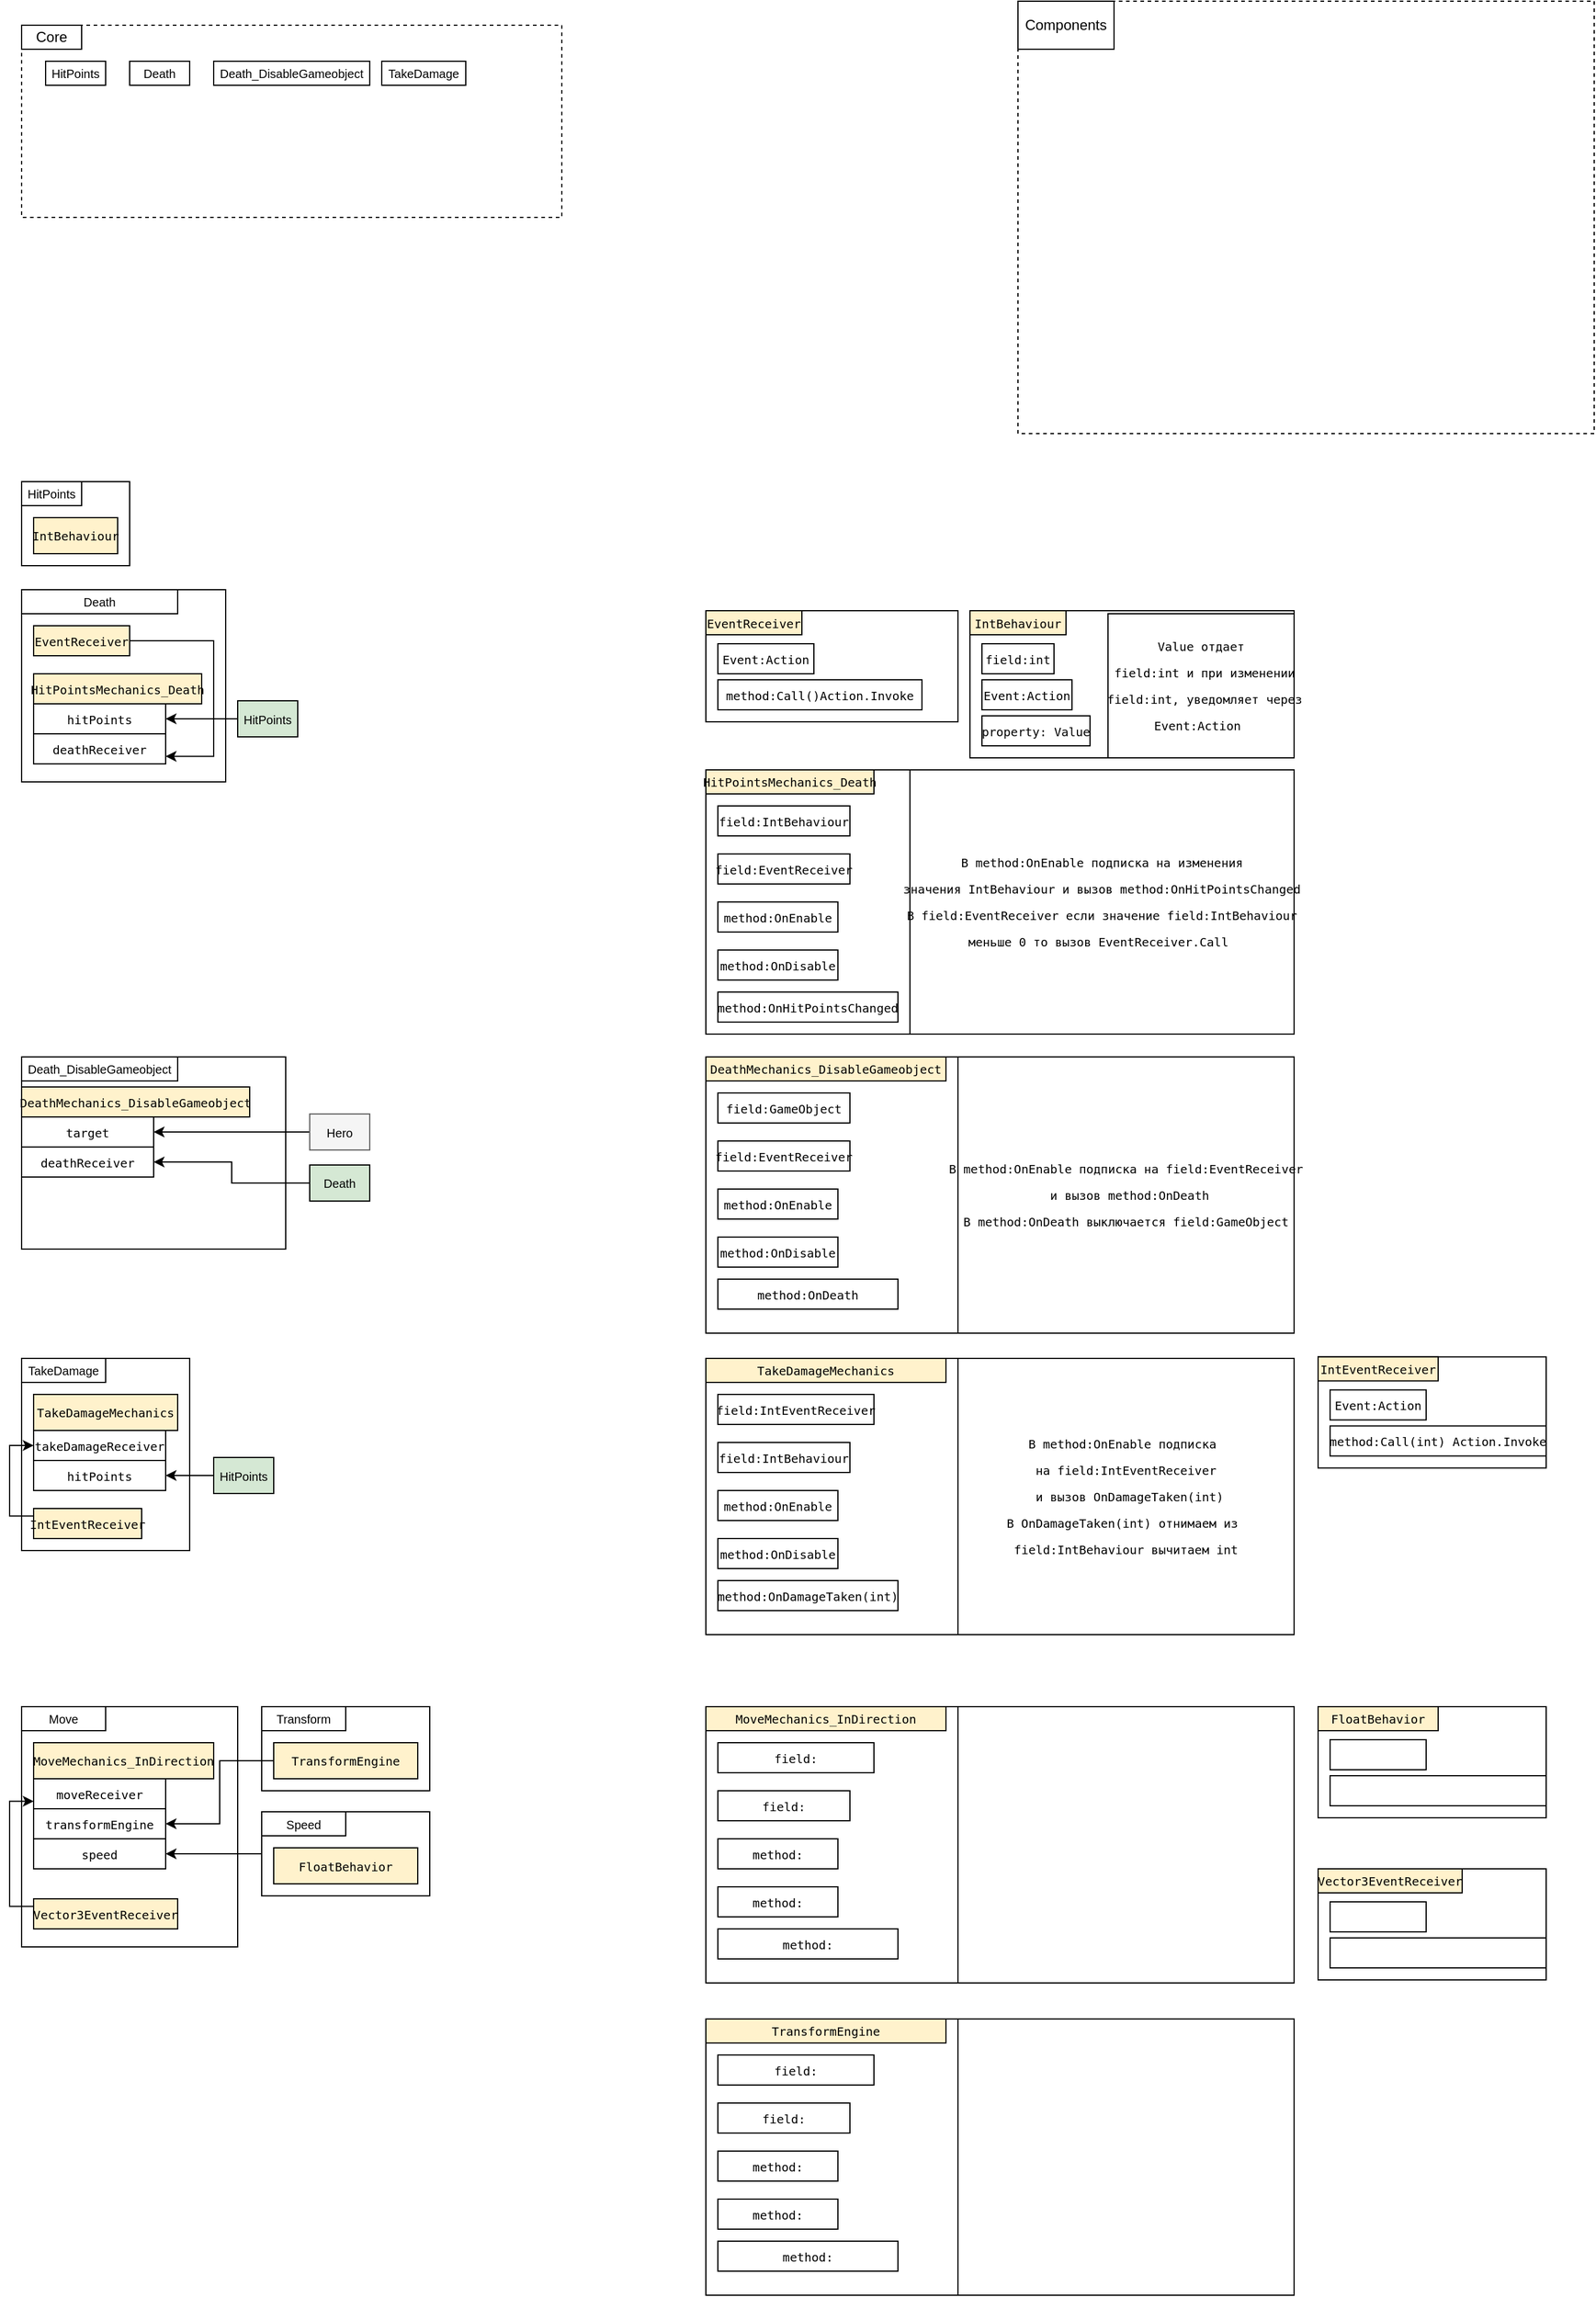 <mxfile version="20.6.2" type="github">
  <diagram id="COCgU2y_MPERz97JsO5c" name="Страница 1">
    <mxGraphModel dx="1422" dy="762" grid="1" gridSize="10" guides="1" tooltips="1" connect="1" arrows="1" fold="1" page="1" pageScale="1" pageWidth="827" pageHeight="1169" math="0" shadow="0">
      <root>
        <mxCell id="0" />
        <mxCell id="1" parent="0" />
        <mxCell id="kXSp-0wj3QZkAN32-yHx-2" value="" style="rounded=0;whiteSpace=wrap;html=1;fillColor=none;fontColor=#000000;strokeColor=#000000;dashed=1;labelBackgroundColor=#;" parent="1" vertex="1">
          <mxGeometry x="80" y="80" width="450" height="160" as="geometry" />
        </mxCell>
        <mxCell id="kXSp-0wj3QZkAN32-yHx-3" value="Core" style="text;html=1;strokeColor=#000000;fillColor=none;align=center;verticalAlign=middle;whiteSpace=wrap;rounded=0;fontColor=#000000;labelBackgroundColor=#;" parent="1" vertex="1">
          <mxGeometry x="80" y="80" width="50" height="20" as="geometry" />
        </mxCell>
        <mxCell id="kXSp-0wj3QZkAN32-yHx-14" value="" style="rounded=0;whiteSpace=wrap;html=1;fillColor=none;fontColor=#000000;strokeColor=#000000;dashed=1;labelBackgroundColor=#;" parent="1" vertex="1">
          <mxGeometry x="910" y="60" width="480" height="360" as="geometry" />
        </mxCell>
        <mxCell id="kXSp-0wj3QZkAN32-yHx-15" value="Components" style="text;html=1;strokeColor=#000000;fillColor=none;align=center;verticalAlign=middle;whiteSpace=wrap;rounded=0;fontColor=#000000;labelBackgroundColor=#;" parent="1" vertex="1">
          <mxGeometry x="910" y="60" width="80" height="40" as="geometry" />
        </mxCell>
        <mxCell id="kXSp-0wj3QZkAN32-yHx-43" value="" style="rounded=0;whiteSpace=wrap;html=1;strokeColor=#000000;fontSize=10;fillColor=none;fontColor=#000000;labelBackgroundColor=#;" parent="1" vertex="1">
          <mxGeometry x="80" y="460" width="90" height="70" as="geometry" />
        </mxCell>
        <mxCell id="kXSp-0wj3QZkAN32-yHx-46" value="HitPoints" style="rounded=0;whiteSpace=wrap;html=1;strokeColor=#000000;fontSize=10;fillColor=none;fontColor=#000000;labelBackgroundColor=#;" parent="1" vertex="1">
          <mxGeometry x="80" y="460" width="50" height="20" as="geometry" />
        </mxCell>
        <mxCell id="kXSp-0wj3QZkAN32-yHx-49" value="&lt;pre style=&quot;font-family: Consolas, monospace;&quot;&gt;IntBehaviour&lt;/pre&gt;" style="rounded=0;whiteSpace=wrap;html=1;strokeColor=#000000;fontSize=10;fillColor=#fff2cc;labelBackgroundColor=#;fontColor=#000000;" parent="1" vertex="1">
          <mxGeometry x="90" y="490" width="70" height="30" as="geometry" />
        </mxCell>
        <mxCell id="kXSp-0wj3QZkAN32-yHx-70" value="" style="rounded=0;whiteSpace=wrap;html=1;strokeColor=#000000;fontSize=10;fillColor=none;fontColor=#000000;labelBackgroundColor=#;" parent="1" vertex="1">
          <mxGeometry x="650" y="700" width="490" height="220" as="geometry" />
        </mxCell>
        <mxCell id="kXSp-0wj3QZkAN32-yHx-71" value="&lt;pre style=&quot;font-family: Consolas, monospace;&quot;&gt;HitPointsMechanics_Death&lt;/pre&gt;" style="rounded=0;whiteSpace=wrap;html=1;strokeColor=#000000;fontSize=10;fillColor=#fff2cc;labelBackgroundColor=#;fontColor=#000000;" parent="1" vertex="1">
          <mxGeometry x="650" y="700" width="140" height="20" as="geometry" />
        </mxCell>
        <mxCell id="kXSp-0wj3QZkAN32-yHx-72" style="edgeStyle=orthogonalEdgeStyle;rounded=0;orthogonalLoop=1;jettySize=auto;html=1;exitX=1;exitY=0.5;exitDx=0;exitDy=0;fontSize=10;" parent="1" edge="1">
          <mxGeometry relative="1" as="geometry">
            <mxPoint x="170" y="605" as="sourcePoint" />
          </mxGeometry>
        </mxCell>
        <mxCell id="kXSp-0wj3QZkAN32-yHx-79" style="edgeStyle=orthogonalEdgeStyle;rounded=0;orthogonalLoop=1;jettySize=auto;html=1;exitX=1;exitY=0.75;exitDx=0;exitDy=0;entryX=-0.03;entryY=0.67;entryDx=0;entryDy=0;entryPerimeter=0;fontSize=10;" parent="1" edge="1">
          <mxGeometry relative="1" as="geometry">
            <mxPoint x="170" y="612.5" as="sourcePoint" />
          </mxGeometry>
        </mxCell>
        <mxCell id="kXSp-0wj3QZkAN32-yHx-81" value="&lt;pre style=&quot;font-family: Consolas, monospace;&quot;&gt;&lt;pre style=&quot;font-family: Consolas, monospace;&quot;&gt;field:IntBehaviour&lt;/pre&gt;&lt;/pre&gt;" style="rounded=0;whiteSpace=wrap;html=1;strokeColor=#000000;fontSize=10;fillColor=none;fontColor=#000000;labelBackgroundColor=#;" parent="1" vertex="1">
          <mxGeometry x="660" y="730" width="110" height="25" as="geometry" />
        </mxCell>
        <mxCell id="kXSp-0wj3QZkAN32-yHx-83" value="&lt;pre style=&quot;font-family: Consolas, monospace;&quot;&gt;&lt;pre style=&quot;font-family: Consolas, monospace;&quot;&gt;field:EventReceiver&lt;/pre&gt;&lt;/pre&gt;" style="rounded=0;whiteSpace=wrap;html=1;strokeColor=#000000;fontSize=10;fillColor=none;fontColor=#000000;labelBackgroundColor=#;" parent="1" vertex="1">
          <mxGeometry x="660" y="770" width="110" height="25" as="geometry" />
        </mxCell>
        <mxCell id="kXSp-0wj3QZkAN32-yHx-191" style="edgeStyle=orthogonalEdgeStyle;rounded=0;orthogonalLoop=1;jettySize=auto;html=1;exitX=0;exitY=0.5;exitDx=0;exitDy=0;entryX=1;entryY=0.5;entryDx=0;entryDy=0;labelBackgroundColor=#;fontSize=10;fontColor=#000000;strokeColor=#000000;" parent="1" source="kXSp-0wj3QZkAN32-yHx-86" target="kXSp-0wj3QZkAN32-yHx-189" edge="1">
          <mxGeometry relative="1" as="geometry" />
        </mxCell>
        <mxCell id="kXSp-0wj3QZkAN32-yHx-86" value="&lt;pre style=&quot;font-family: Consolas, monospace;&quot;&gt;&lt;pre style=&quot;font-family: Consolas, monospace;&quot;&gt;&lt;span style=&quot;font-family: Helvetica;&quot;&gt;HitPoints&lt;/span&gt;&lt;br&gt;&lt;/pre&gt;&lt;/pre&gt;" style="rounded=0;whiteSpace=wrap;html=1;strokeColor=#000000;fontSize=10;fillColor=#d5e8d4;labelBackgroundColor=#;fontColor=#000000;" parent="1" vertex="1">
          <mxGeometry x="260" y="642.5" width="50" height="30" as="geometry" />
        </mxCell>
        <mxCell id="kXSp-0wj3QZkAN32-yHx-89" value="&lt;pre style=&quot;font-family: Consolas, monospace;&quot;&gt;&lt;pre style=&quot;font-family: Consolas, monospace;&quot;&gt;&lt;span style=&quot;&quot;&gt;method:&lt;/span&gt;OnHitPointsChanged&lt;/pre&gt;&lt;/pre&gt;" style="rounded=0;whiteSpace=wrap;html=1;strokeColor=#000000;fontSize=10;fillColor=none;fontColor=#000000;labelBackgroundColor=#;" parent="1" vertex="1">
          <mxGeometry x="660" y="885" width="150" height="25" as="geometry" />
        </mxCell>
        <mxCell id="kXSp-0wj3QZkAN32-yHx-108" value="" style="rounded=0;whiteSpace=wrap;html=1;strokeColor=#000000;fontSize=10;fillColor=none;fontColor=#000000;labelBackgroundColor=#;" parent="1" vertex="1">
          <mxGeometry x="80" y="550" width="170" height="160" as="geometry" />
        </mxCell>
        <mxCell id="kXSp-0wj3QZkAN32-yHx-109" value="Death" style="rounded=0;whiteSpace=wrap;html=1;strokeColor=#000000;fontSize=10;fillColor=none;fontColor=#000000;labelBackgroundColor=#;" parent="1" vertex="1">
          <mxGeometry x="80" y="550" width="130" height="20" as="geometry" />
        </mxCell>
        <mxCell id="kXSp-0wj3QZkAN32-yHx-121" value="&lt;pre style=&quot;font-family: Consolas, monospace;&quot;&gt;&lt;pre style=&quot;font-family: Consolas, monospace;&quot;&gt;method:&lt;span style=&quot;&quot;&gt;OnDisable&lt;/span&gt;&lt;/pre&gt;&lt;/pre&gt;" style="rounded=0;whiteSpace=wrap;html=1;strokeColor=#000000;fontSize=10;fillColor=none;fontColor=#000000;labelBackgroundColor=#;" parent="1" vertex="1">
          <mxGeometry x="660" y="850" width="100" height="25" as="geometry" />
        </mxCell>
        <mxCell id="kXSp-0wj3QZkAN32-yHx-132" value="" style="rounded=0;whiteSpace=wrap;html=1;strokeColor=#000000;fontSize=10;fillColor=none;fontColor=#000000;labelBackgroundColor=#;" parent="1" vertex="1">
          <mxGeometry x="650" y="567.5" width="210" height="92.5" as="geometry" />
        </mxCell>
        <mxCell id="kXSp-0wj3QZkAN32-yHx-133" value="&lt;pre style=&quot;font-family: Consolas, monospace;&quot;&gt;EventReceiver&lt;/pre&gt;" style="rounded=0;whiteSpace=wrap;html=1;strokeColor=#000000;fontSize=10;fillColor=#fff2cc;labelBackgroundColor=#;fontColor=#000000;" parent="1" vertex="1">
          <mxGeometry x="650" y="567.5" width="80" height="20" as="geometry" />
        </mxCell>
        <mxCell id="kXSp-0wj3QZkAN32-yHx-135" value="&lt;pre style=&quot;font-family: Consolas, monospace;&quot;&gt;&lt;pre style=&quot;font-family: Consolas, monospace;&quot;&gt;&lt;span style=&quot;&quot;&gt;Event:&lt;/span&gt;Action&lt;/pre&gt;&lt;/pre&gt;" style="rounded=0;whiteSpace=wrap;html=1;strokeColor=#000000;fontSize=10;fillColor=none;fontColor=#000000;labelBackgroundColor=#;" parent="1" vertex="1">
          <mxGeometry x="660" y="595" width="80" height="25" as="geometry" />
        </mxCell>
        <mxCell id="kXSp-0wj3QZkAN32-yHx-136" value="&lt;pre style=&quot;font-family: Consolas, monospace;&quot;&gt;&lt;pre style=&quot;font-family: Consolas, monospace;&quot;&gt;method:Call()Action.Invoke&lt;/pre&gt;&lt;/pre&gt;" style="rounded=0;whiteSpace=wrap;html=1;strokeColor=#000000;fontSize=10;fillColor=none;fontColor=#000000;labelBackgroundColor=#;" parent="1" vertex="1">
          <mxGeometry x="660" y="625" width="170" height="25" as="geometry" />
        </mxCell>
        <mxCell id="kXSp-0wj3QZkAN32-yHx-137" value="" style="rounded=0;whiteSpace=wrap;html=1;strokeColor=#000000;fontSize=10;fillColor=none;fontColor=#000000;labelBackgroundColor=#;" parent="1" vertex="1">
          <mxGeometry x="870" y="567.5" width="270" height="122.5" as="geometry" />
        </mxCell>
        <mxCell id="kXSp-0wj3QZkAN32-yHx-138" value="&lt;pre style=&quot;font-family: Consolas, monospace;&quot;&gt;IntBehaviour&lt;/pre&gt;" style="rounded=0;whiteSpace=wrap;html=1;strokeColor=#000000;fontSize=10;fillColor=#fff2cc;labelBackgroundColor=#;fontColor=#000000;" parent="1" vertex="1">
          <mxGeometry x="870" y="567.5" width="80" height="20" as="geometry" />
        </mxCell>
        <mxCell id="kXSp-0wj3QZkAN32-yHx-139" value="&lt;pre style=&quot;font-family: Consolas, monospace;&quot;&gt;&lt;pre style=&quot;font-family: Consolas, monospace;&quot;&gt;&lt;pre style=&quot;font-family: Consolas, monospace;&quot;&gt;field:&lt;span style=&quot;&quot;&gt;int&lt;/span&gt;&lt;/pre&gt;&lt;/pre&gt;&lt;/pre&gt;" style="rounded=0;whiteSpace=wrap;html=1;strokeColor=#000000;fontSize=10;fillColor=none;fontColor=#000000;labelBackgroundColor=#;" parent="1" vertex="1">
          <mxGeometry x="880" y="595" width="60" height="25" as="geometry" />
        </mxCell>
        <mxCell id="kXSp-0wj3QZkAN32-yHx-140" value="&lt;pre style=&quot;font-family: Consolas, monospace;&quot;&gt;&lt;pre style=&quot;font-family: Consolas, monospace;&quot;&gt;&lt;pre style=&quot;font-family: Consolas, monospace;&quot;&gt;Event:Action&lt;/pre&gt;&lt;/pre&gt;&lt;/pre&gt;" style="rounded=0;whiteSpace=wrap;html=1;strokeColor=#000000;fontSize=10;fillColor=none;fontColor=#000000;labelBackgroundColor=#;" parent="1" vertex="1">
          <mxGeometry x="880" y="625" width="75" height="25" as="geometry" />
        </mxCell>
        <mxCell id="kXSp-0wj3QZkAN32-yHx-141" value="&lt;pre style=&quot;font-family: Consolas, monospace;&quot;&gt;&lt;pre style=&quot;font-family: Consolas, monospace;&quot;&gt;&lt;pre style=&quot;font-family: Consolas, monospace;&quot;&gt;&lt;pre style=&quot;font-family: Consolas, monospace;&quot;&gt;&lt;span style=&quot;&quot;&gt;property: &lt;/span&gt;Value&lt;/pre&gt;&lt;/pre&gt;&lt;/pre&gt;&lt;/pre&gt;" style="rounded=0;whiteSpace=wrap;html=1;strokeColor=#000000;fontSize=10;fillColor=none;fontColor=#000000;labelBackgroundColor=#;" parent="1" vertex="1">
          <mxGeometry x="880" y="655" width="90" height="25" as="geometry" />
        </mxCell>
        <mxCell id="kXSp-0wj3QZkAN32-yHx-192" style="edgeStyle=orthogonalEdgeStyle;rounded=0;orthogonalLoop=1;jettySize=auto;html=1;exitX=1;exitY=0.5;exitDx=0;exitDy=0;entryX=1;entryY=0.75;entryDx=0;entryDy=0;labelBackgroundColor=#;fontSize=10;fontColor=#000000;strokeColor=#000000;" parent="1" source="kXSp-0wj3QZkAN32-yHx-161" target="kXSp-0wj3QZkAN32-yHx-190" edge="1">
          <mxGeometry relative="1" as="geometry">
            <Array as="points">
              <mxPoint x="240" y="593" />
              <mxPoint x="240" y="689" />
            </Array>
          </mxGeometry>
        </mxCell>
        <mxCell id="kXSp-0wj3QZkAN32-yHx-161" value="&lt;pre style=&quot;font-family: Consolas, monospace;&quot;&gt;&lt;pre style=&quot;font-family: Consolas, monospace;&quot;&gt;EventReceiver&lt;/pre&gt;&lt;/pre&gt;" style="rounded=0;whiteSpace=wrap;html=1;strokeColor=#000000;fontSize=10;fillColor=#fff2cc;labelBackgroundColor=#;fontColor=#000000;" parent="1" vertex="1">
          <mxGeometry x="90" y="580" width="80" height="25" as="geometry" />
        </mxCell>
        <mxCell id="kXSp-0wj3QZkAN32-yHx-174" value="&lt;pre style=&quot;font-family: Consolas, monospace;&quot;&gt;&lt;pre style=&quot;font-family: Consolas, monospace;&quot;&gt;method:&lt;span style=&quot;&quot;&gt;OnEnable&lt;/span&gt;&lt;/pre&gt;&lt;/pre&gt;" style="rounded=0;whiteSpace=wrap;html=1;strokeColor=#000000;fontSize=10;fillColor=none;fontColor=#000000;labelBackgroundColor=#;" parent="1" vertex="1">
          <mxGeometry x="660" y="810" width="100" height="25" as="geometry" />
        </mxCell>
        <mxCell id="kXSp-0wj3QZkAN32-yHx-176" value="HitPoints" style="rounded=0;whiteSpace=wrap;html=1;strokeColor=#000000;fontSize=10;fillColor=none;fontColor=#000000;labelBackgroundColor=#;" parent="1" vertex="1">
          <mxGeometry x="100" y="110" width="50" height="20" as="geometry" />
        </mxCell>
        <mxCell id="kXSp-0wj3QZkAN32-yHx-188" value="&lt;pre style=&quot;font-family: Consolas, monospace;&quot;&gt;&lt;pre style=&quot;font-family: Consolas, monospace;&quot;&gt;HitPointsMechanics_Death&lt;/pre&gt;&lt;/pre&gt;" style="rounded=0;whiteSpace=wrap;html=1;strokeColor=#000000;fontSize=10;fillColor=#fff2cc;labelBackgroundColor=#;fontColor=#000000;" parent="1" vertex="1">
          <mxGeometry x="90" y="620" width="140" height="25" as="geometry" />
        </mxCell>
        <mxCell id="kXSp-0wj3QZkAN32-yHx-189" value="&lt;pre style=&quot;font-family: Consolas, monospace;&quot;&gt;&lt;pre style=&quot;font-family: Consolas, monospace;&quot;&gt;&lt;pre style=&quot;font-family: Consolas, monospace;&quot;&gt;&lt;span style=&quot;&quot;&gt;hitPoints&lt;/span&gt;&lt;/pre&gt;&lt;/pre&gt;&lt;/pre&gt;" style="rounded=0;whiteSpace=wrap;html=1;strokeColor=#000000;fontSize=10;fillColor=none;fontColor=#000000;labelBackgroundColor=#;" parent="1" vertex="1">
          <mxGeometry x="90" y="645" width="110" height="25" as="geometry" />
        </mxCell>
        <mxCell id="kXSp-0wj3QZkAN32-yHx-190" value="&lt;pre style=&quot;font-family: Consolas, monospace;&quot;&gt;&lt;pre style=&quot;font-family: Consolas, monospace;&quot;&gt;&lt;pre style=&quot;font-family: Consolas, monospace;&quot;&gt;deathReceiver&lt;/pre&gt;&lt;/pre&gt;&lt;/pre&gt;" style="rounded=0;whiteSpace=wrap;html=1;strokeColor=#000000;fontSize=10;fillColor=none;fontColor=#000000;labelBackgroundColor=#;" parent="1" vertex="1">
          <mxGeometry x="90" y="670" width="110" height="25" as="geometry" />
        </mxCell>
        <mxCell id="kXSp-0wj3QZkAN32-yHx-195" value="" style="rounded=0;whiteSpace=wrap;html=1;strokeColor=#000000;fontSize=10;fillColor=none;fontColor=#000000;labelBackgroundColor=#;" parent="1" vertex="1">
          <mxGeometry x="650" y="939" width="490" height="230" as="geometry" />
        </mxCell>
        <mxCell id="kXSp-0wj3QZkAN32-yHx-196" value="&lt;pre style=&quot;font-family: Consolas, monospace;&quot;&gt;&lt;pre style=&quot;font-family: Consolas, monospace;&quot;&gt;&lt;span style=&quot;&quot;&gt;DeathMechanics_DisableGameobject&lt;/span&gt;&lt;/pre&gt;&lt;/pre&gt;" style="rounded=0;whiteSpace=wrap;html=1;strokeColor=#000000;fontSize=10;fillColor=#fff2cc;labelBackgroundColor=#;fontColor=#000000;" parent="1" vertex="1">
          <mxGeometry x="650" y="939" width="200" height="20" as="geometry" />
        </mxCell>
        <mxCell id="kXSp-0wj3QZkAN32-yHx-198" value="&lt;pre style=&quot;font-family: Consolas, monospace;&quot;&gt;&lt;pre style=&quot;font-family: Consolas, monospace;&quot;&gt;field:GameObject&lt;/pre&gt;&lt;/pre&gt;" style="rounded=0;whiteSpace=wrap;html=1;strokeColor=#000000;fontSize=10;fillColor=none;fontColor=#000000;labelBackgroundColor=#;" parent="1" vertex="1">
          <mxGeometry x="660" y="969" width="110" height="25" as="geometry" />
        </mxCell>
        <mxCell id="kXSp-0wj3QZkAN32-yHx-199" value="&lt;pre style=&quot;font-family: Consolas, monospace;&quot;&gt;&lt;pre style=&quot;font-family: Consolas, monospace;&quot;&gt;field:EventReceiver&lt;/pre&gt;&lt;/pre&gt;" style="rounded=0;whiteSpace=wrap;html=1;strokeColor=#000000;fontSize=10;fillColor=none;fontColor=#000000;labelBackgroundColor=#;" parent="1" vertex="1">
          <mxGeometry x="660" y="1009" width="110" height="25" as="geometry" />
        </mxCell>
        <mxCell id="kXSp-0wj3QZkAN32-yHx-201" value="&lt;pre style=&quot;font-family: Consolas, monospace;&quot;&gt;&lt;pre style=&quot;font-family: Consolas, monospace;&quot;&gt;&lt;span style=&quot;&quot;&gt;method:&lt;/span&gt;OnDeath&lt;/pre&gt;&lt;/pre&gt;" style="rounded=0;whiteSpace=wrap;html=1;strokeColor=#000000;fontSize=10;fillColor=none;fontColor=#000000;labelBackgroundColor=#;" parent="1" vertex="1">
          <mxGeometry x="660" y="1124" width="150" height="25" as="geometry" />
        </mxCell>
        <mxCell id="kXSp-0wj3QZkAN32-yHx-203" value="&lt;pre style=&quot;font-family: Consolas, monospace;&quot;&gt;&lt;pre style=&quot;font-family: Consolas, monospace;&quot;&gt;method:&lt;span style=&quot;&quot;&gt;OnDisable&lt;/span&gt;&lt;/pre&gt;&lt;/pre&gt;" style="rounded=0;whiteSpace=wrap;html=1;strokeColor=#000000;fontSize=10;fillColor=none;fontColor=#000000;labelBackgroundColor=#;" parent="1" vertex="1">
          <mxGeometry x="660" y="1089" width="100" height="25" as="geometry" />
        </mxCell>
        <mxCell id="kXSp-0wj3QZkAN32-yHx-205" value="&lt;pre style=&quot;font-family: Consolas, monospace;&quot;&gt;&lt;pre style=&quot;font-family: Consolas, monospace;&quot;&gt;method:&lt;span style=&quot;&quot;&gt;OnEnable&lt;/span&gt;&lt;/pre&gt;&lt;/pre&gt;" style="rounded=0;whiteSpace=wrap;html=1;strokeColor=#000000;fontSize=10;fillColor=none;fontColor=#000000;labelBackgroundColor=#;" parent="1" vertex="1">
          <mxGeometry x="660" y="1049" width="100" height="25" as="geometry" />
        </mxCell>
        <mxCell id="kXSp-0wj3QZkAN32-yHx-214" value="&lt;pre style=&quot;font-family: Consolas, monospace;&quot;&gt;&lt;pre style=&quot;font-family: Consolas, monospace;&quot;&gt;&lt;pre style=&quot;font-family: Consolas, monospace;&quot;&gt;&lt;span style=&quot;&quot;&gt;Value&lt;/span&gt; отдает&lt;/pre&gt;&lt;pre style=&quot;font-family: Consolas, monospace;&quot;&gt; field:&lt;span style=&quot;&quot;&gt;int и при изменении&lt;/span&gt;&lt;/pre&gt;&lt;pre style=&quot;font-family: Consolas, monospace;&quot;&gt;&lt;span style=&quot;&quot;&gt; &lt;/span&gt;field:&lt;span style=&quot;&quot;&gt;int, уведомляет через&lt;/span&gt;&lt;/pre&gt;&lt;pre style=&quot;font-family: Consolas, monospace;&quot;&gt;Event:Action&lt;span style=&quot;&quot;&gt; &lt;/span&gt;&lt;/pre&gt;&lt;/pre&gt;&lt;/pre&gt;" style="rounded=0;whiteSpace=wrap;html=1;strokeColor=#000000;fontSize=10;fillColor=none;fontColor=#000000;labelBackgroundColor=#;" parent="1" vertex="1">
          <mxGeometry x="985" y="570" width="155" height="120" as="geometry" />
        </mxCell>
        <mxCell id="kXSp-0wj3QZkAN32-yHx-215" value="&lt;pre style=&quot;font-family: Consolas, monospace;&quot;&gt;&lt;pre style=&quot;font-family: Consolas, monospace;&quot;&gt;В method:OnEnable подписка на изменения&lt;/pre&gt;&lt;pre style=&quot;font-family: Consolas, monospace;&quot;&gt; значения IntBehaviour и вызов method:&lt;span style=&quot;&quot;&gt;OnHitPointsChanged&lt;/span&gt; &lt;/pre&gt;&lt;pre style=&quot;font-family: Consolas, monospace;&quot;&gt;В field:EventReceiver если значение field:IntBehaviour&lt;/pre&gt;&lt;pre style=&quot;font-family: Consolas, monospace;&quot;&gt;меньше 0 то вызов EventReceiver.Call &lt;/pre&gt;&lt;/pre&gt;" style="rounded=0;whiteSpace=wrap;html=1;strokeColor=#000000;fontSize=10;fillColor=none;fontColor=#000000;labelBackgroundColor=#;" parent="1" vertex="1">
          <mxGeometry x="820" y="700" width="320" height="220" as="geometry" />
        </mxCell>
        <mxCell id="kXSp-0wj3QZkAN32-yHx-216" value="&lt;pre style=&quot;font-family: Consolas, monospace;&quot;&gt;&lt;pre style=&quot;font-family: Consolas, monospace;&quot;&gt;В method:OnEnable подписка на field:EventReceiver&lt;/pre&gt;&lt;pre style=&quot;font-family: Consolas, monospace;&quot;&gt; и вызов method:&lt;span style=&quot;&quot;&gt;OnDeath&lt;/span&gt;&lt;/pre&gt;&lt;pre style=&quot;font-family: Consolas, monospace;&quot;&gt;В method:&lt;span style=&quot;&quot;&gt;OnDeath выключается &lt;/span&gt;field:GameObject&lt;/pre&gt;&lt;/pre&gt;" style="rounded=0;whiteSpace=wrap;html=1;strokeColor=#000000;fontSize=10;fillColor=none;fontColor=#000000;labelBackgroundColor=#;" parent="1" vertex="1">
          <mxGeometry x="860" y="939" width="280" height="230" as="geometry" />
        </mxCell>
        <mxCell id="kXSp-0wj3QZkAN32-yHx-220" value="Death_DisableGameobject" style="rounded=0;whiteSpace=wrap;html=1;strokeColor=#000000;fontSize=10;fillColor=none;fontColor=#000000;labelBackgroundColor=#;" parent="1" vertex="1">
          <mxGeometry x="80" y="939" width="130" height="20" as="geometry" />
        </mxCell>
        <mxCell id="kXSp-0wj3QZkAN32-yHx-222" value="&lt;pre style=&quot;font-family: Consolas, monospace;&quot;&gt;&lt;pre style=&quot;font-family: Consolas, monospace;&quot;&gt;&lt;pre style=&quot;font-family: Consolas, monospace;&quot;&gt;&lt;span style=&quot;&quot;&gt;DeathMechanics_DisableGameobject&lt;/span&gt;&lt;/pre&gt;&lt;/pre&gt;&lt;/pre&gt;" style="rounded=0;whiteSpace=wrap;html=1;strokeColor=#000000;fontSize=10;fillColor=#fff2cc;labelBackgroundColor=#;fontColor=#000000;" parent="1" vertex="1">
          <mxGeometry x="80" y="964" width="190" height="25" as="geometry" />
        </mxCell>
        <mxCell id="kXSp-0wj3QZkAN32-yHx-219" value="" style="rounded=0;whiteSpace=wrap;html=1;strokeColor=#000000;fontSize=10;fillColor=none;fontColor=#000000;labelBackgroundColor=#;" parent="1" vertex="1">
          <mxGeometry x="80" y="939" width="220" height="160" as="geometry" />
        </mxCell>
        <mxCell id="kXSp-0wj3QZkAN32-yHx-229" value="&lt;pre style=&quot;font-family: Consolas, monospace;&quot;&gt;&lt;pre style=&quot;font-family: Consolas, monospace;&quot;&gt;&lt;pre style=&quot;font-family: Consolas, monospace;&quot;&gt;target&lt;/pre&gt;&lt;/pre&gt;&lt;/pre&gt;" style="rounded=0;whiteSpace=wrap;html=1;strokeColor=#000000;fontSize=10;fillColor=none;fontColor=#000000;labelBackgroundColor=#;" parent="1" vertex="1">
          <mxGeometry x="80" y="989" width="110" height="25" as="geometry" />
        </mxCell>
        <mxCell id="kXSp-0wj3QZkAN32-yHx-230" value="&lt;pre style=&quot;font-family: Consolas, monospace;&quot;&gt;&lt;pre style=&quot;font-family: Consolas, monospace;&quot;&gt;&lt;pre style=&quot;font-family: Consolas, monospace;&quot;&gt;&lt;pre style=&quot;font-family: Consolas, monospace;&quot;&gt;&lt;span style=&quot;&quot;&gt;deathReceiver&lt;/span&gt;&lt;/pre&gt;&lt;/pre&gt;&lt;/pre&gt;&lt;/pre&gt;" style="rounded=0;whiteSpace=wrap;html=1;strokeColor=#000000;fontSize=10;fillColor=none;fontColor=#000000;labelBackgroundColor=#;" parent="1" vertex="1">
          <mxGeometry x="80" y="1014" width="110" height="25" as="geometry" />
        </mxCell>
        <mxCell id="kXSp-0wj3QZkAN32-yHx-232" style="edgeStyle=orthogonalEdgeStyle;rounded=0;orthogonalLoop=1;jettySize=auto;html=1;exitX=0;exitY=0.5;exitDx=0;exitDy=0;entryX=1;entryY=0.5;entryDx=0;entryDy=0;labelBackgroundColor=#;strokeColor=#000000;fontSize=10;fontColor=#000000;" parent="1" source="kXSp-0wj3QZkAN32-yHx-231" target="kXSp-0wj3QZkAN32-yHx-229" edge="1">
          <mxGeometry relative="1" as="geometry" />
        </mxCell>
        <mxCell id="kXSp-0wj3QZkAN32-yHx-231" value="&lt;pre style=&quot;&quot;&gt;&lt;pre style=&quot;&quot;&gt;&lt;font face=&quot;Helvetica&quot;&gt;Hero&lt;/font&gt;&lt;/pre&gt;&lt;/pre&gt;" style="rounded=0;whiteSpace=wrap;html=1;strokeColor=#666666;fontSize=10;fillColor=#f5f5f5;labelBackgroundColor=#;fontColor=#000000;" parent="1" vertex="1">
          <mxGeometry x="320" y="986.5" width="50" height="30" as="geometry" />
        </mxCell>
        <mxCell id="kXSp-0wj3QZkAN32-yHx-234" style="edgeStyle=orthogonalEdgeStyle;rounded=0;orthogonalLoop=1;jettySize=auto;html=1;exitX=0;exitY=0.5;exitDx=0;exitDy=0;entryX=1;entryY=0.5;entryDx=0;entryDy=0;labelBackgroundColor=#;strokeColor=#000000;fontSize=10;fontColor=#000000;" parent="1" source="kXSp-0wj3QZkAN32-yHx-233" target="kXSp-0wj3QZkAN32-yHx-230" edge="1">
          <mxGeometry relative="1" as="geometry" />
        </mxCell>
        <mxCell id="kXSp-0wj3QZkAN32-yHx-233" value="&lt;pre style=&quot;font-family: Consolas, monospace;&quot;&gt;&lt;pre style=&quot;font-family: Consolas, monospace;&quot;&gt;&lt;span style=&quot;font-family: Helvetica;&quot;&gt;Death&lt;/span&gt;&lt;br&gt;&lt;/pre&gt;&lt;/pre&gt;" style="rounded=0;whiteSpace=wrap;html=1;strokeColor=#000000;fontSize=10;fillColor=#d5e8d4;labelBackgroundColor=#;fontColor=#000000;" parent="1" vertex="1">
          <mxGeometry x="320" y="1029" width="50" height="30" as="geometry" />
        </mxCell>
        <mxCell id="kXSp-0wj3QZkAN32-yHx-235" value="Death" style="rounded=0;whiteSpace=wrap;html=1;strokeColor=#000000;fontSize=10;fillColor=none;fontColor=#000000;labelBackgroundColor=#;" parent="1" vertex="1">
          <mxGeometry x="170" y="110" width="50" height="20" as="geometry" />
        </mxCell>
        <mxCell id="kXSp-0wj3QZkAN32-yHx-236" value="Death_DisableGameobject" style="rounded=0;whiteSpace=wrap;html=1;strokeColor=#000000;fontSize=10;fillColor=none;fontColor=#000000;labelBackgroundColor=#;" parent="1" vertex="1">
          <mxGeometry x="240" y="110" width="130" height="20" as="geometry" />
        </mxCell>
        <mxCell id="kXSp-0wj3QZkAN32-yHx-237" value="" style="rounded=0;whiteSpace=wrap;html=1;strokeColor=#000000;fontSize=10;fillColor=none;fontColor=#000000;labelBackgroundColor=#;" parent="1" vertex="1">
          <mxGeometry x="650" y="1190" width="490" height="230" as="geometry" />
        </mxCell>
        <mxCell id="kXSp-0wj3QZkAN32-yHx-238" value="&lt;pre style=&quot;font-family: Consolas, monospace;&quot;&gt;&lt;pre style=&quot;font-family: Consolas, monospace;&quot;&gt;&lt;pre style=&quot;font-family: Consolas, monospace;&quot;&gt;TakeDamageMechanics&lt;/pre&gt;&lt;/pre&gt;&lt;/pre&gt;" style="rounded=0;whiteSpace=wrap;html=1;strokeColor=#000000;fontSize=10;fillColor=#fff2cc;labelBackgroundColor=#;fontColor=#000000;" parent="1" vertex="1">
          <mxGeometry x="650" y="1190" width="200" height="20" as="geometry" />
        </mxCell>
        <mxCell id="kXSp-0wj3QZkAN32-yHx-239" value="&lt;pre style=&quot;font-family: Consolas, monospace;&quot;&gt;&lt;pre style=&quot;font-family: Consolas, monospace;&quot;&gt;field:IntEventReceiver&lt;/pre&gt;&lt;/pre&gt;" style="rounded=0;whiteSpace=wrap;html=1;strokeColor=#000000;fontSize=10;fillColor=none;fontColor=#000000;labelBackgroundColor=#;" parent="1" vertex="1">
          <mxGeometry x="660" y="1220" width="130" height="25" as="geometry" />
        </mxCell>
        <mxCell id="kXSp-0wj3QZkAN32-yHx-240" value="&lt;pre style=&quot;font-family: Consolas, monospace;&quot;&gt;&lt;pre style=&quot;font-family: Consolas, monospace;&quot;&gt;field:IntBehaviour&lt;/pre&gt;&lt;/pre&gt;" style="rounded=0;whiteSpace=wrap;html=1;strokeColor=#000000;fontSize=10;fillColor=none;fontColor=#000000;labelBackgroundColor=#;" parent="1" vertex="1">
          <mxGeometry x="660" y="1260" width="110" height="25" as="geometry" />
        </mxCell>
        <mxCell id="kXSp-0wj3QZkAN32-yHx-241" value="&lt;pre style=&quot;font-family: Consolas, monospace;&quot;&gt;&lt;pre style=&quot;font-family: Consolas, monospace;&quot;&gt;&lt;span style=&quot;&quot;&gt;method:&lt;/span&gt;OnDamageTaken&lt;span style=&quot;&quot;&gt;(&lt;/span&gt;&lt;span style=&quot;&quot;&gt;int&lt;/span&gt;&lt;span style=&quot;&quot;&gt;)&lt;/span&gt;&lt;/pre&gt;&lt;/pre&gt;" style="rounded=0;whiteSpace=wrap;html=1;strokeColor=#000000;fontSize=10;fillColor=none;fontColor=#000000;labelBackgroundColor=#;" parent="1" vertex="1">
          <mxGeometry x="660" y="1375" width="150" height="25" as="geometry" />
        </mxCell>
        <mxCell id="kXSp-0wj3QZkAN32-yHx-242" value="&lt;pre style=&quot;font-family: Consolas, monospace;&quot;&gt;&lt;pre style=&quot;font-family: Consolas, monospace;&quot;&gt;method:&lt;span style=&quot;&quot;&gt;OnDisable&lt;/span&gt;&lt;/pre&gt;&lt;/pre&gt;" style="rounded=0;whiteSpace=wrap;html=1;strokeColor=#000000;fontSize=10;fillColor=none;fontColor=#000000;labelBackgroundColor=#;" parent="1" vertex="1">
          <mxGeometry x="660" y="1340" width="100" height="25" as="geometry" />
        </mxCell>
        <mxCell id="kXSp-0wj3QZkAN32-yHx-243" value="&lt;pre style=&quot;font-family: Consolas, monospace;&quot;&gt;&lt;pre style=&quot;font-family: Consolas, monospace;&quot;&gt;method:&lt;span style=&quot;&quot;&gt;OnEnable&lt;/span&gt;&lt;/pre&gt;&lt;/pre&gt;" style="rounded=0;whiteSpace=wrap;html=1;strokeColor=#000000;fontSize=10;fillColor=none;fontColor=#000000;labelBackgroundColor=#;" parent="1" vertex="1">
          <mxGeometry x="660" y="1300" width="100" height="25" as="geometry" />
        </mxCell>
        <mxCell id="kXSp-0wj3QZkAN32-yHx-244" value="&lt;pre style=&quot;font-family: Consolas, monospace;&quot;&gt;&lt;pre style=&quot;font-family: Consolas, monospace;&quot;&gt;В method:OnEnable подписка &lt;/pre&gt;&lt;pre style=&quot;font-family: Consolas, monospace;&quot;&gt;на field:IntEventReceiver&lt;/pre&gt;&lt;pre style=&quot;font-family: Consolas, monospace;&quot;&gt; и вызов OnDamageTaken&lt;span style=&quot;&quot;&gt;(&lt;/span&gt;&lt;span style=&quot;&quot;&gt;int&lt;/span&gt;&lt;span style=&quot;&quot;&gt;)&lt;/span&gt;&lt;/pre&gt;&lt;pre style=&quot;font-family: Consolas, monospace;&quot;&gt;В OnDamageTaken&lt;span style=&quot;&quot;&gt;(&lt;/span&gt;&lt;span style=&quot;&quot;&gt;int&lt;/span&gt;&lt;span style=&quot;&quot;&gt;)&lt;/span&gt; отнимаем из &lt;/pre&gt;&lt;pre style=&quot;font-family: Consolas, monospace;&quot;&gt;field:IntBehaviour вычитаем int&lt;/pre&gt;&lt;/pre&gt;" style="rounded=0;whiteSpace=wrap;html=1;strokeColor=#000000;fontSize=10;fillColor=none;fontColor=#000000;labelBackgroundColor=#;" parent="1" vertex="1">
          <mxGeometry x="860" y="1190" width="280" height="230" as="geometry" />
        </mxCell>
        <mxCell id="kXSp-0wj3QZkAN32-yHx-245" value="" style="rounded=0;whiteSpace=wrap;html=1;strokeColor=#000000;fontSize=10;fillColor=none;fontColor=#000000;labelBackgroundColor=#;" parent="1" vertex="1">
          <mxGeometry x="80" y="1190" width="140" height="160" as="geometry" />
        </mxCell>
        <mxCell id="kXSp-0wj3QZkAN32-yHx-246" value="TakeDamage" style="rounded=0;whiteSpace=wrap;html=1;strokeColor=#000000;fontSize=10;fillColor=none;fontColor=#000000;labelBackgroundColor=#;" parent="1" vertex="1">
          <mxGeometry x="80" y="1190" width="70" height="20" as="geometry" />
        </mxCell>
        <mxCell id="kXSp-0wj3QZkAN32-yHx-247" value="&lt;pre style=&quot;font-family: Consolas, monospace;&quot;&gt;TakeDamageMechanics&lt;/pre&gt;" style="rounded=0;whiteSpace=wrap;html=1;strokeColor=#000000;fontSize=10;fillColor=#fff2cc;labelBackgroundColor=#;fontColor=#000000;" parent="1" vertex="1">
          <mxGeometry x="90" y="1220" width="120" height="30" as="geometry" />
        </mxCell>
        <mxCell id="kXSp-0wj3QZkAN32-yHx-248" value="" style="rounded=0;whiteSpace=wrap;html=1;strokeColor=#000000;fontSize=10;fillColor=none;fontColor=#000000;labelBackgroundColor=#;" parent="1" vertex="1">
          <mxGeometry x="1160" y="1188.75" width="190" height="92.5" as="geometry" />
        </mxCell>
        <mxCell id="kXSp-0wj3QZkAN32-yHx-249" value="&lt;pre style=&quot;font-family: Consolas, monospace;&quot;&gt;&lt;span style=&quot;&quot;&gt;Int&lt;/span&gt;EventReceiver&lt;/pre&gt;" style="rounded=0;whiteSpace=wrap;html=1;strokeColor=#000000;fontSize=10;fillColor=#fff2cc;labelBackgroundColor=#;fontColor=#000000;" parent="1" vertex="1">
          <mxGeometry x="1160" y="1188.75" width="100" height="20" as="geometry" />
        </mxCell>
        <mxCell id="kXSp-0wj3QZkAN32-yHx-250" value="&lt;pre style=&quot;font-family: Consolas, monospace;&quot;&gt;&lt;pre style=&quot;font-family: Consolas, monospace;&quot;&gt;&lt;span style=&quot;&quot;&gt;Event:&lt;/span&gt;Action&lt;/pre&gt;&lt;/pre&gt;" style="rounded=0;whiteSpace=wrap;html=1;strokeColor=#000000;fontSize=10;fillColor=none;fontColor=#000000;labelBackgroundColor=#;" parent="1" vertex="1">
          <mxGeometry x="1170" y="1216.25" width="80" height="25" as="geometry" />
        </mxCell>
        <mxCell id="kXSp-0wj3QZkAN32-yHx-251" value="&lt;pre style=&quot;font-family: Consolas, monospace;&quot;&gt;&lt;pre style=&quot;font-family: Consolas, monospace;&quot;&gt;method&lt;span style=&quot;&quot;&gt;:&lt;/span&gt;Call&lt;span style=&quot;&quot;&gt;(&lt;/span&gt;int) Action.Invoke&lt;/pre&gt;&lt;/pre&gt;" style="rounded=0;whiteSpace=wrap;html=1;strokeColor=#000000;fontSize=10;fillColor=none;fontColor=#000000;labelBackgroundColor=#;" parent="1" vertex="1">
          <mxGeometry x="1170" y="1246.25" width="180" height="25" as="geometry" />
        </mxCell>
        <mxCell id="kXSp-0wj3QZkAN32-yHx-255" value="&lt;pre style=&quot;font-family: Consolas, monospace;&quot;&gt;&lt;pre style=&quot;font-family: Consolas, monospace;&quot;&gt;&lt;pre style=&quot;font-family: Consolas, monospace;&quot;&gt;&lt;pre style=&quot;font-family: Consolas, monospace;&quot;&gt;&lt;pre style=&quot;font-family: Consolas, monospace;&quot;&gt;takeDamageReceiver&lt;/pre&gt;&lt;/pre&gt;&lt;/pre&gt;&lt;/pre&gt;&lt;/pre&gt;" style="rounded=0;whiteSpace=wrap;html=1;strokeColor=#000000;fontSize=10;fillColor=none;fontColor=#000000;labelBackgroundColor=#;" parent="1" vertex="1">
          <mxGeometry x="90" y="1250" width="110" height="25" as="geometry" />
        </mxCell>
        <mxCell id="kXSp-0wj3QZkAN32-yHx-256" value="&lt;pre style=&quot;font-family: Consolas, monospace;&quot;&gt;&lt;pre style=&quot;font-family: Consolas, monospace;&quot;&gt;&lt;pre style=&quot;font-family: Consolas, monospace;&quot;&gt;&lt;pre style=&quot;font-family: Consolas, monospace;&quot;&gt;&lt;pre style=&quot;font-family: Consolas, monospace;&quot;&gt;&lt;span style=&quot;&quot;&gt;hitPoints&lt;/span&gt;&lt;/pre&gt;&lt;/pre&gt;&lt;/pre&gt;&lt;/pre&gt;&lt;/pre&gt;" style="rounded=0;whiteSpace=wrap;html=1;strokeColor=#000000;fontSize=10;fillColor=none;fontColor=#000000;labelBackgroundColor=#;" parent="1" vertex="1">
          <mxGeometry x="90" y="1275" width="110" height="25" as="geometry" />
        </mxCell>
        <mxCell id="kXSp-0wj3QZkAN32-yHx-258" style="edgeStyle=orthogonalEdgeStyle;rounded=0;orthogonalLoop=1;jettySize=auto;html=1;entryX=1;entryY=0.5;entryDx=0;entryDy=0;labelBackgroundColor=#;strokeColor=#000000;fontSize=10;fontColor=#000000;" parent="1" source="kXSp-0wj3QZkAN32-yHx-257" target="kXSp-0wj3QZkAN32-yHx-256" edge="1">
          <mxGeometry relative="1" as="geometry" />
        </mxCell>
        <mxCell id="kXSp-0wj3QZkAN32-yHx-257" value="&lt;pre style=&quot;font-family: Consolas, monospace;&quot;&gt;&lt;pre style=&quot;font-family: Consolas, monospace;&quot;&gt;&lt;span style=&quot;font-family: Helvetica;&quot;&gt;HitPoints&lt;/span&gt;&lt;br&gt;&lt;/pre&gt;&lt;/pre&gt;" style="rounded=0;whiteSpace=wrap;html=1;strokeColor=#000000;fontSize=10;fillColor=#d5e8d4;labelBackgroundColor=#;fontColor=#000000;" parent="1" vertex="1">
          <mxGeometry x="240" y="1272.5" width="50" height="30" as="geometry" />
        </mxCell>
        <mxCell id="kXSp-0wj3QZkAN32-yHx-261" style="edgeStyle=orthogonalEdgeStyle;rounded=0;orthogonalLoop=1;jettySize=auto;html=1;entryX=0;entryY=0.5;entryDx=0;entryDy=0;labelBackgroundColor=#;strokeColor=#000000;fontSize=10;fontColor=#000000;exitX=0;exitY=0.25;exitDx=0;exitDy=0;" parent="1" source="kXSp-0wj3QZkAN32-yHx-259" target="kXSp-0wj3QZkAN32-yHx-255" edge="1">
          <mxGeometry relative="1" as="geometry" />
        </mxCell>
        <mxCell id="kXSp-0wj3QZkAN32-yHx-259" value="&lt;pre style=&quot;font-family: Consolas, monospace;&quot;&gt;&lt;pre style=&quot;font-family: Consolas, monospace;&quot;&gt;IntEventReceiver&lt;/pre&gt;&lt;/pre&gt;" style="rounded=0;whiteSpace=wrap;html=1;strokeColor=#000000;fontSize=10;fillColor=#fff2cc;labelBackgroundColor=#;fontColor=#000000;" parent="1" vertex="1">
          <mxGeometry x="90" y="1315" width="90" height="25" as="geometry" />
        </mxCell>
        <mxCell id="kXSp-0wj3QZkAN32-yHx-262" value="TakeDamage" style="rounded=0;whiteSpace=wrap;html=1;strokeColor=#000000;fontSize=10;fillColor=none;fontColor=#000000;labelBackgroundColor=#;" parent="1" vertex="1">
          <mxGeometry x="380" y="110" width="70" height="20" as="geometry" />
        </mxCell>
        <mxCell id="EHtoEODjkpHL0NqZBigI-2" value="" style="rounded=0;whiteSpace=wrap;html=1;strokeColor=#000000;fontSize=10;fillColor=none;fontColor=#000000;labelBackgroundColor=#;" vertex="1" parent="1">
          <mxGeometry x="80" y="1480" width="180" height="200" as="geometry" />
        </mxCell>
        <mxCell id="EHtoEODjkpHL0NqZBigI-3" value="Move" style="rounded=0;whiteSpace=wrap;html=1;strokeColor=#000000;fontSize=10;fillColor=none;fontColor=#000000;labelBackgroundColor=#;" vertex="1" parent="1">
          <mxGeometry x="80" y="1480" width="70" height="20" as="geometry" />
        </mxCell>
        <mxCell id="EHtoEODjkpHL0NqZBigI-4" value="&lt;pre style=&quot;font-family: Consolas, monospace;&quot;&gt;&lt;pre style=&quot;font-family: Consolas, monospace;&quot;&gt;&lt;pre style=&quot;font-family: Consolas, monospace;&quot;&gt;MoveMechanics_InDirection&lt;/pre&gt;&lt;/pre&gt;&lt;/pre&gt;" style="rounded=0;whiteSpace=wrap;html=1;strokeColor=#000000;fontSize=10;fillColor=#fff2cc;labelBackgroundColor=#;fontColor=#000000;" vertex="1" parent="1">
          <mxGeometry x="90" y="1510" width="150" height="30" as="geometry" />
        </mxCell>
        <mxCell id="EHtoEODjkpHL0NqZBigI-5" value="&lt;pre style=&quot;font-family: Consolas, monospace;&quot;&gt;&lt;pre style=&quot;font-family: Consolas, monospace;&quot;&gt;&lt;pre style=&quot;font-family: Consolas, monospace;&quot;&gt;&lt;pre style=&quot;font-family: Consolas, monospace;&quot;&gt;&lt;pre style=&quot;font-family: Consolas, monospace;&quot;&gt;&lt;pre style=&quot;font-family: Consolas, monospace;&quot;&gt;moveReceiver&lt;/pre&gt;&lt;/pre&gt;&lt;/pre&gt;&lt;/pre&gt;&lt;/pre&gt;&lt;/pre&gt;" style="rounded=0;whiteSpace=wrap;html=1;strokeColor=#000000;fontSize=10;fillColor=none;fontColor=#000000;labelBackgroundColor=#;" vertex="1" parent="1">
          <mxGeometry x="90" y="1540" width="110" height="25" as="geometry" />
        </mxCell>
        <mxCell id="EHtoEODjkpHL0NqZBigI-6" value="&lt;pre style=&quot;font-family: Consolas, monospace;&quot;&gt;&lt;pre style=&quot;font-family: Consolas, monospace;&quot;&gt;&lt;pre style=&quot;font-family: Consolas, monospace;&quot;&gt;&lt;pre style=&quot;font-family: Consolas, monospace;&quot;&gt;&lt;pre style=&quot;font-family: Consolas, monospace;&quot;&gt;&lt;pre style=&quot;font-family: Consolas, monospace;&quot;&gt;transformEngine&lt;/pre&gt;&lt;/pre&gt;&lt;/pre&gt;&lt;/pre&gt;&lt;/pre&gt;&lt;/pre&gt;" style="rounded=0;whiteSpace=wrap;html=1;strokeColor=#000000;fontSize=10;fillColor=none;fontColor=#000000;labelBackgroundColor=#;" vertex="1" parent="1">
          <mxGeometry x="90" y="1565" width="110" height="25" as="geometry" />
        </mxCell>
        <mxCell id="EHtoEODjkpHL0NqZBigI-9" style="edgeStyle=orthogonalEdgeStyle;rounded=0;orthogonalLoop=1;jettySize=auto;html=1;entryX=0;entryY=0.75;entryDx=0;entryDy=0;labelBackgroundColor=#;strokeColor=#000000;fontSize=10;fontColor=#000000;exitX=0;exitY=0.25;exitDx=0;exitDy=0;" edge="1" parent="1" source="EHtoEODjkpHL0NqZBigI-10" target="EHtoEODjkpHL0NqZBigI-5">
          <mxGeometry relative="1" as="geometry" />
        </mxCell>
        <mxCell id="EHtoEODjkpHL0NqZBigI-10" value="&lt;pre style=&quot;font-family: Consolas, monospace;&quot;&gt;&lt;pre style=&quot;font-family: Consolas, monospace;&quot;&gt;&lt;pre style=&quot;font-family: Consolas, monospace;&quot;&gt;Vector3EventReceiver&lt;/pre&gt;&lt;/pre&gt;&lt;/pre&gt;" style="rounded=0;whiteSpace=wrap;html=1;strokeColor=#000000;fontSize=10;fillColor=#fff2cc;labelBackgroundColor=#;fontColor=#000000;" vertex="1" parent="1">
          <mxGeometry x="90" y="1640" width="120" height="25" as="geometry" />
        </mxCell>
        <mxCell id="EHtoEODjkpHL0NqZBigI-21" style="edgeStyle=orthogonalEdgeStyle;rounded=0;orthogonalLoop=1;jettySize=auto;html=1;exitX=0;exitY=0.5;exitDx=0;exitDy=0;entryX=1;entryY=0.5;entryDx=0;entryDy=0;fontColor=#000000;labelBackgroundColor=#;" edge="1" parent="1" source="EHtoEODjkpHL0NqZBigI-11" target="EHtoEODjkpHL0NqZBigI-20">
          <mxGeometry relative="1" as="geometry" />
        </mxCell>
        <mxCell id="EHtoEODjkpHL0NqZBigI-11" value="" style="rounded=0;whiteSpace=wrap;html=1;strokeColor=#000000;fontSize=10;fillColor=none;fontColor=#000000;labelBackgroundColor=#;" vertex="1" parent="1">
          <mxGeometry x="280" y="1567.5" width="140" height="70" as="geometry" />
        </mxCell>
        <mxCell id="EHtoEODjkpHL0NqZBigI-12" value="Speed" style="rounded=0;whiteSpace=wrap;html=1;strokeColor=#000000;fontSize=10;fillColor=none;fontColor=#000000;labelBackgroundColor=#;" vertex="1" parent="1">
          <mxGeometry x="280" y="1567.5" width="70" height="20" as="geometry" />
        </mxCell>
        <mxCell id="EHtoEODjkpHL0NqZBigI-13" value="&lt;pre style=&quot;font-family: Consolas, monospace;&quot;&gt;&lt;pre style=&quot;font-family: Consolas, monospace;&quot;&gt;&lt;span style=&quot;&quot;&gt;FloatBehavior&lt;/span&gt;&lt;/pre&gt;&lt;/pre&gt;" style="rounded=0;whiteSpace=wrap;html=1;strokeColor=#000000;fontSize=10;fillColor=#fff2cc;labelBackgroundColor=#;fontColor=#000000;" vertex="1" parent="1">
          <mxGeometry x="290" y="1597.5" width="120" height="30" as="geometry" />
        </mxCell>
        <mxCell id="EHtoEODjkpHL0NqZBigI-20" value="&lt;pre style=&quot;font-family: Consolas, monospace;&quot;&gt;&lt;pre style=&quot;font-family: Consolas, monospace;&quot;&gt;&lt;pre style=&quot;font-family: Consolas, monospace;&quot;&gt;&lt;pre style=&quot;font-family: Consolas, monospace;&quot;&gt;&lt;pre style=&quot;font-family: Consolas, monospace;&quot;&gt;&lt;pre style=&quot;font-family: Consolas, monospace;&quot;&gt;&lt;pre style=&quot;font-family: Consolas, monospace;&quot;&gt;speed&lt;/pre&gt;&lt;/pre&gt;&lt;/pre&gt;&lt;/pre&gt;&lt;/pre&gt;&lt;/pre&gt;&lt;/pre&gt;" style="rounded=0;whiteSpace=wrap;html=1;strokeColor=#000000;fontSize=10;fillColor=none;fontColor=#000000;labelBackgroundColor=#;" vertex="1" parent="1">
          <mxGeometry x="90" y="1590" width="110" height="25" as="geometry" />
        </mxCell>
        <mxCell id="EHtoEODjkpHL0NqZBigI-22" value="" style="rounded=0;whiteSpace=wrap;html=1;strokeColor=#000000;fontSize=10;fillColor=none;fontColor=#000000;labelBackgroundColor=#;" vertex="1" parent="1">
          <mxGeometry x="280" y="1480" width="140" height="70" as="geometry" />
        </mxCell>
        <mxCell id="EHtoEODjkpHL0NqZBigI-23" value="Transform" style="rounded=0;whiteSpace=wrap;html=1;strokeColor=#000000;fontSize=10;fillColor=none;fontColor=#000000;labelBackgroundColor=#;" vertex="1" parent="1">
          <mxGeometry x="280" y="1480" width="70" height="20" as="geometry" />
        </mxCell>
        <mxCell id="EHtoEODjkpHL0NqZBigI-25" style="edgeStyle=orthogonalEdgeStyle;rounded=0;orthogonalLoop=1;jettySize=auto;html=1;entryX=1;entryY=0.5;entryDx=0;entryDy=0;fontColor=#000000;labelBackgroundColor=#;" edge="1" parent="1" source="EHtoEODjkpHL0NqZBigI-24" target="EHtoEODjkpHL0NqZBigI-6">
          <mxGeometry relative="1" as="geometry" />
        </mxCell>
        <mxCell id="EHtoEODjkpHL0NqZBigI-24" value="&lt;pre style=&quot;font-family: Consolas, monospace;&quot;&gt;&lt;pre style=&quot;font-family: Consolas, monospace;&quot;&gt;&lt;pre style=&quot;font-family: Consolas, monospace;&quot;&gt;&lt;span style=&quot;&quot;&gt;TransformEngine&lt;/span&gt;&lt;/pre&gt;&lt;/pre&gt;&lt;/pre&gt;" style="rounded=0;whiteSpace=wrap;html=1;strokeColor=#000000;fontSize=10;fillColor=#fff2cc;labelBackgroundColor=#;fontColor=#000000;" vertex="1" parent="1">
          <mxGeometry x="290" y="1510" width="120" height="30" as="geometry" />
        </mxCell>
        <mxCell id="EHtoEODjkpHL0NqZBigI-26" value="" style="rounded=0;whiteSpace=wrap;html=1;strokeColor=#000000;fontSize=10;fillColor=none;fontColor=#000000;labelBackgroundColor=#;" vertex="1" parent="1">
          <mxGeometry x="650" y="1480" width="490" height="230" as="geometry" />
        </mxCell>
        <mxCell id="EHtoEODjkpHL0NqZBigI-27" value="&lt;pre style=&quot;font-family: Consolas, monospace;&quot;&gt;&lt;pre style=&quot;font-family: Consolas, monospace;&quot;&gt;&lt;pre style=&quot;font-family: Consolas, monospace;&quot;&gt;&lt;pre style=&quot;font-family: Consolas, monospace;&quot;&gt;MoveMechanics_InDirection&lt;/pre&gt;&lt;/pre&gt;&lt;/pre&gt;&lt;/pre&gt;" style="rounded=0;whiteSpace=wrap;html=1;strokeColor=#000000;fontSize=10;fillColor=#fff2cc;labelBackgroundColor=#;fontColor=#000000;" vertex="1" parent="1">
          <mxGeometry x="650" y="1480" width="200" height="20" as="geometry" />
        </mxCell>
        <mxCell id="EHtoEODjkpHL0NqZBigI-28" value="&lt;pre style=&quot;font-family: Consolas, monospace;&quot;&gt;&lt;pre style=&quot;font-family: Consolas, monospace;&quot;&gt;field:&lt;/pre&gt;&lt;/pre&gt;" style="rounded=0;whiteSpace=wrap;html=1;strokeColor=#000000;fontSize=10;fillColor=none;fontColor=#000000;labelBackgroundColor=#;" vertex="1" parent="1">
          <mxGeometry x="660" y="1510" width="130" height="25" as="geometry" />
        </mxCell>
        <mxCell id="EHtoEODjkpHL0NqZBigI-29" value="&lt;pre style=&quot;font-family: Consolas, monospace;&quot;&gt;&lt;pre style=&quot;font-family: Consolas, monospace;&quot;&gt;field:&lt;/pre&gt;&lt;/pre&gt;" style="rounded=0;whiteSpace=wrap;html=1;strokeColor=#000000;fontSize=10;fillColor=none;fontColor=#000000;labelBackgroundColor=#;" vertex="1" parent="1">
          <mxGeometry x="660" y="1550" width="110" height="25" as="geometry" />
        </mxCell>
        <mxCell id="EHtoEODjkpHL0NqZBigI-30" value="&lt;pre style=&quot;font-family: Consolas, monospace;&quot;&gt;&lt;pre style=&quot;font-family: Consolas, monospace;&quot;&gt;&lt;span style=&quot;&quot;&gt;method:&lt;/span&gt;&lt;/pre&gt;&lt;/pre&gt;" style="rounded=0;whiteSpace=wrap;html=1;strokeColor=#000000;fontSize=10;fillColor=none;fontColor=#000000;labelBackgroundColor=#;" vertex="1" parent="1">
          <mxGeometry x="660" y="1665" width="150" height="25" as="geometry" />
        </mxCell>
        <mxCell id="EHtoEODjkpHL0NqZBigI-31" value="&lt;pre style=&quot;font-family: Consolas, monospace;&quot;&gt;&lt;pre style=&quot;font-family: Consolas, monospace;&quot;&gt;method:&lt;/pre&gt;&lt;/pre&gt;" style="rounded=0;whiteSpace=wrap;html=1;strokeColor=#000000;fontSize=10;fillColor=none;fontColor=#000000;labelBackgroundColor=#;" vertex="1" parent="1">
          <mxGeometry x="660" y="1630" width="100" height="25" as="geometry" />
        </mxCell>
        <mxCell id="EHtoEODjkpHL0NqZBigI-32" value="&lt;pre style=&quot;font-family: Consolas, monospace;&quot;&gt;&lt;pre style=&quot;font-family: Consolas, monospace;&quot;&gt;method:&lt;/pre&gt;&lt;/pre&gt;" style="rounded=0;whiteSpace=wrap;html=1;strokeColor=#000000;fontSize=10;fillColor=none;fontColor=#000000;labelBackgroundColor=#;" vertex="1" parent="1">
          <mxGeometry x="660" y="1590" width="100" height="25" as="geometry" />
        </mxCell>
        <mxCell id="EHtoEODjkpHL0NqZBigI-33" value="&lt;pre style=&quot;font-family: Consolas, monospace;&quot;&gt;&lt;pre style=&quot;font-family: Consolas, monospace;&quot;&gt;&lt;br&gt;&lt;/pre&gt;&lt;/pre&gt;" style="rounded=0;whiteSpace=wrap;html=1;strokeColor=#000000;fontSize=10;fillColor=none;fontColor=#000000;labelBackgroundColor=#;" vertex="1" parent="1">
          <mxGeometry x="860" y="1480" width="280" height="230" as="geometry" />
        </mxCell>
        <mxCell id="EHtoEODjkpHL0NqZBigI-34" value="" style="rounded=0;whiteSpace=wrap;html=1;strokeColor=#000000;fontSize=10;fillColor=none;fontColor=#000000;labelBackgroundColor=#;" vertex="1" parent="1">
          <mxGeometry x="650" y="1740" width="490" height="230" as="geometry" />
        </mxCell>
        <mxCell id="EHtoEODjkpHL0NqZBigI-35" value="&lt;pre style=&quot;font-family: Consolas, monospace;&quot;&gt;&lt;pre style=&quot;font-family: Consolas, monospace;&quot;&gt;&lt;pre style=&quot;font-family: Consolas, monospace;&quot;&gt;&lt;pre style=&quot;font-family: Consolas, monospace;&quot;&gt;TransformEngine&lt;/pre&gt;&lt;/pre&gt;&lt;/pre&gt;&lt;/pre&gt;" style="rounded=0;whiteSpace=wrap;html=1;strokeColor=#000000;fontSize=10;fillColor=#fff2cc;labelBackgroundColor=#;fontColor=#000000;" vertex="1" parent="1">
          <mxGeometry x="650" y="1740" width="200" height="20" as="geometry" />
        </mxCell>
        <mxCell id="EHtoEODjkpHL0NqZBigI-36" value="&lt;pre style=&quot;font-family: Consolas, monospace;&quot;&gt;&lt;pre style=&quot;font-family: Consolas, monospace;&quot;&gt;field:&lt;/pre&gt;&lt;/pre&gt;" style="rounded=0;whiteSpace=wrap;html=1;strokeColor=#000000;fontSize=10;fillColor=none;fontColor=#000000;labelBackgroundColor=#;" vertex="1" parent="1">
          <mxGeometry x="660" y="1770" width="130" height="25" as="geometry" />
        </mxCell>
        <mxCell id="EHtoEODjkpHL0NqZBigI-37" value="&lt;pre style=&quot;font-family: Consolas, monospace;&quot;&gt;&lt;pre style=&quot;font-family: Consolas, monospace;&quot;&gt;field:&lt;/pre&gt;&lt;/pre&gt;" style="rounded=0;whiteSpace=wrap;html=1;strokeColor=#000000;fontSize=10;fillColor=none;fontColor=#000000;labelBackgroundColor=#;" vertex="1" parent="1">
          <mxGeometry x="660" y="1810" width="110" height="25" as="geometry" />
        </mxCell>
        <mxCell id="EHtoEODjkpHL0NqZBigI-38" value="&lt;pre style=&quot;font-family: Consolas, monospace;&quot;&gt;&lt;pre style=&quot;font-family: Consolas, monospace;&quot;&gt;&lt;span style=&quot;&quot;&gt;method:&lt;/span&gt;&lt;/pre&gt;&lt;/pre&gt;" style="rounded=0;whiteSpace=wrap;html=1;strokeColor=#000000;fontSize=10;fillColor=none;fontColor=#000000;labelBackgroundColor=#;" vertex="1" parent="1">
          <mxGeometry x="660" y="1925" width="150" height="25" as="geometry" />
        </mxCell>
        <mxCell id="EHtoEODjkpHL0NqZBigI-39" value="&lt;pre style=&quot;font-family: Consolas, monospace;&quot;&gt;&lt;pre style=&quot;font-family: Consolas, monospace;&quot;&gt;method:&lt;/pre&gt;&lt;/pre&gt;" style="rounded=0;whiteSpace=wrap;html=1;strokeColor=#000000;fontSize=10;fillColor=none;fontColor=#000000;labelBackgroundColor=#;" vertex="1" parent="1">
          <mxGeometry x="660" y="1890" width="100" height="25" as="geometry" />
        </mxCell>
        <mxCell id="EHtoEODjkpHL0NqZBigI-40" value="&lt;pre style=&quot;font-family: Consolas, monospace;&quot;&gt;&lt;pre style=&quot;font-family: Consolas, monospace;&quot;&gt;method:&lt;/pre&gt;&lt;/pre&gt;" style="rounded=0;whiteSpace=wrap;html=1;strokeColor=#000000;fontSize=10;fillColor=none;fontColor=#000000;labelBackgroundColor=#;" vertex="1" parent="1">
          <mxGeometry x="660" y="1850" width="100" height="25" as="geometry" />
        </mxCell>
        <mxCell id="EHtoEODjkpHL0NqZBigI-41" value="&lt;pre style=&quot;font-family: Consolas, monospace;&quot;&gt;&lt;pre style=&quot;font-family: Consolas, monospace;&quot;&gt;&lt;br&gt;&lt;/pre&gt;&lt;/pre&gt;" style="rounded=0;whiteSpace=wrap;html=1;strokeColor=#000000;fontSize=10;fillColor=none;fontColor=#000000;labelBackgroundColor=#;" vertex="1" parent="1">
          <mxGeometry x="860" y="1740" width="280" height="230" as="geometry" />
        </mxCell>
        <mxCell id="EHtoEODjkpHL0NqZBigI-42" value="" style="rounded=0;whiteSpace=wrap;html=1;strokeColor=#000000;fontSize=10;fillColor=none;fontColor=#000000;labelBackgroundColor=#;" vertex="1" parent="1">
          <mxGeometry x="1160" y="1480" width="190" height="92.5" as="geometry" />
        </mxCell>
        <mxCell id="EHtoEODjkpHL0NqZBigI-43" value="&lt;pre style=&quot;font-family: Consolas, monospace;&quot;&gt;FloatBehavior&lt;/pre&gt;" style="rounded=0;whiteSpace=wrap;html=1;strokeColor=#000000;fontSize=10;fillColor=#fff2cc;labelBackgroundColor=#;fontColor=#000000;" vertex="1" parent="1">
          <mxGeometry x="1160" y="1480" width="100" height="20" as="geometry" />
        </mxCell>
        <mxCell id="EHtoEODjkpHL0NqZBigI-44" value="&lt;pre style=&quot;font-family: Consolas, monospace;&quot;&gt;&lt;pre style=&quot;font-family: Consolas, monospace;&quot;&gt;&lt;br&gt;&lt;/pre&gt;&lt;/pre&gt;" style="rounded=0;whiteSpace=wrap;html=1;strokeColor=#000000;fontSize=10;fillColor=none;fontColor=#000000;labelBackgroundColor=#;" vertex="1" parent="1">
          <mxGeometry x="1170" y="1507.5" width="80" height="25" as="geometry" />
        </mxCell>
        <mxCell id="EHtoEODjkpHL0NqZBigI-45" value="&lt;pre style=&quot;font-family: Consolas, monospace;&quot;&gt;&lt;pre style=&quot;font-family: Consolas, monospace;&quot;&gt;&lt;br&gt;&lt;/pre&gt;&lt;/pre&gt;" style="rounded=0;whiteSpace=wrap;html=1;strokeColor=#000000;fontSize=10;fillColor=none;fontColor=#000000;labelBackgroundColor=#;" vertex="1" parent="1">
          <mxGeometry x="1170" y="1537.5" width="180" height="25" as="geometry" />
        </mxCell>
        <mxCell id="EHtoEODjkpHL0NqZBigI-46" value="" style="rounded=0;whiteSpace=wrap;html=1;strokeColor=#000000;fontSize=10;fillColor=none;fontColor=#000000;labelBackgroundColor=#;" vertex="1" parent="1">
          <mxGeometry x="1160" y="1615" width="190" height="92.5" as="geometry" />
        </mxCell>
        <mxCell id="EHtoEODjkpHL0NqZBigI-47" value="&lt;pre style=&quot;font-family: Consolas, monospace;&quot;&gt;Vector3EventReceiver&lt;/pre&gt;" style="rounded=0;whiteSpace=wrap;html=1;strokeColor=#000000;fontSize=10;fillColor=#fff2cc;labelBackgroundColor=#;fontColor=#000000;" vertex="1" parent="1">
          <mxGeometry x="1160" y="1615" width="120" height="20" as="geometry" />
        </mxCell>
        <mxCell id="EHtoEODjkpHL0NqZBigI-48" value="&lt;pre style=&quot;font-family: Consolas, monospace;&quot;&gt;&lt;pre style=&quot;font-family: Consolas, monospace;&quot;&gt;&lt;br&gt;&lt;/pre&gt;&lt;/pre&gt;" style="rounded=0;whiteSpace=wrap;html=1;strokeColor=#000000;fontSize=10;fillColor=none;fontColor=#000000;labelBackgroundColor=#;" vertex="1" parent="1">
          <mxGeometry x="1170" y="1642.5" width="80" height="25" as="geometry" />
        </mxCell>
        <mxCell id="EHtoEODjkpHL0NqZBigI-49" value="&lt;pre style=&quot;font-family: Consolas, monospace;&quot;&gt;&lt;pre style=&quot;font-family: Consolas, monospace;&quot;&gt;&lt;br&gt;&lt;/pre&gt;&lt;/pre&gt;" style="rounded=0;whiteSpace=wrap;html=1;strokeColor=#000000;fontSize=10;fillColor=none;fontColor=#000000;labelBackgroundColor=#;" vertex="1" parent="1">
          <mxGeometry x="1170" y="1672.5" width="180" height="25" as="geometry" />
        </mxCell>
      </root>
    </mxGraphModel>
  </diagram>
</mxfile>

